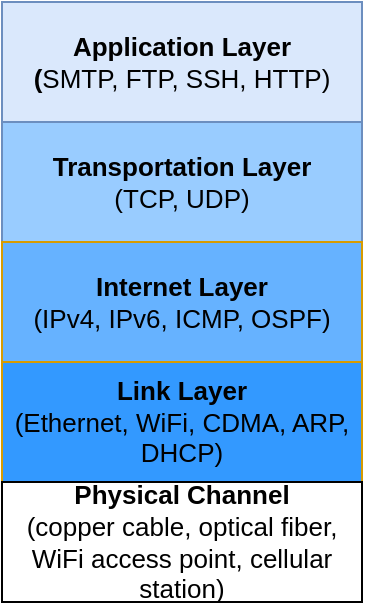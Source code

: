 <mxfile version="12.1.7" type="device" pages="8"><diagram id="N5WH-FDKy4VV2mzbjlAh" name="network-layered-architecture"><mxGraphModel dx="786" dy="580" grid="1" gridSize="10" guides="1" tooltips="1" connect="1" arrows="1" fold="1" page="1" pageScale="1" pageWidth="850" pageHeight="1100" math="0" shadow="0"><root><mxCell id="0"/><mxCell id="1" parent="0"/><mxCell id="xEdpeufre_Du7Y-SVUh3-1" value="&lt;font style=&quot;font-size: 13px;&quot;&gt;&lt;b style=&quot;font-size: 13px;&quot;&gt;Application Layer&lt;br style=&quot;font-size: 13px;&quot;&gt;(&lt;/b&gt;&lt;span style=&quot;font-size: 13px;&quot;&gt;SMTP, FTP, SSH, HTTP)&lt;/span&gt;&lt;b style=&quot;font-size: 13px;&quot;&gt;&lt;br style=&quot;font-size: 13px;&quot;&gt;&lt;/b&gt;&lt;/font&gt;" style="rounded=0;whiteSpace=wrap;html=1;fillColor=#dae8fc;strokeColor=#6c8ebf;fontSize=13;" parent="1" vertex="1"><mxGeometry x="240" y="100" width="180" height="60" as="geometry"/></mxCell><mxCell id="xEdpeufre_Du7Y-SVUh3-2" value="&lt;font style=&quot;font-size: 13px;&quot;&gt;&lt;b style=&quot;font-size: 13px;&quot;&gt;Transportation Layer&lt;/b&gt;&lt;br style=&quot;font-size: 13px;&quot;&gt;(TCP, UDP)&lt;b style=&quot;font-size: 13px;&quot;&gt;&lt;br style=&quot;font-size: 13px;&quot;&gt;&lt;/b&gt;&lt;/font&gt;" style="rounded=0;whiteSpace=wrap;html=1;fillColor=#99CCFF;strokeColor=#6c8ebf;fontSize=13;" parent="1" vertex="1"><mxGeometry x="240" y="160" width="180" height="60" as="geometry"/></mxCell><mxCell id="xEdpeufre_Du7Y-SVUh3-3" value="&lt;font style=&quot;font-size: 13px;&quot;&gt;&lt;b style=&quot;font-size: 13px;&quot;&gt;Internet Layer&lt;/b&gt;&lt;br style=&quot;font-size: 13px;&quot;&gt;(IPv4, IPv6, ICMP, OSPF)&lt;b style=&quot;font-size: 13px;&quot;&gt;&lt;br style=&quot;font-size: 13px;&quot;&gt;&lt;/b&gt;&lt;/font&gt;" style="rounded=0;whiteSpace=wrap;html=1;fillColor=#66B2FF;strokeColor=#d79b00;fontSize=13;" parent="1" vertex="1"><mxGeometry x="240" y="220" width="180" height="60" as="geometry"/></mxCell><mxCell id="xEdpeufre_Du7Y-SVUh3-4" value="&lt;font style=&quot;font-size: 13px;&quot;&gt;&lt;b style=&quot;font-size: 13px;&quot;&gt;Link Layer&lt;/b&gt;&lt;br style=&quot;font-size: 13px;&quot;&gt;(Ethernet, WiFi, CDMA, ARP, DHCP)&lt;b style=&quot;font-size: 13px;&quot;&gt;&lt;br style=&quot;font-size: 13px;&quot;&gt;&lt;/b&gt;&lt;/font&gt;" style="rounded=0;whiteSpace=wrap;html=1;fillColor=#3399FF;strokeColor=#d79b00;fontSize=13;" parent="1" vertex="1"><mxGeometry x="240" y="280" width="180" height="60" as="geometry"/></mxCell><mxCell id="xEdpeufre_Du7Y-SVUh3-5" value="&lt;font style=&quot;font-size: 13px&quot;&gt;&lt;b style=&quot;font-size: 13px&quot;&gt;Physical Channel&lt;/b&gt;&lt;br style=&quot;font-size: 13px&quot;&gt;(copper cable, optical fiber, WiFi access point, cellular station)&lt;b style=&quot;font-size: 13px&quot;&gt;&lt;br style=&quot;font-size: 13px&quot;&gt;&lt;/b&gt;&lt;/font&gt;" style="rounded=0;whiteSpace=wrap;html=1;fontSize=13;" parent="1" vertex="1"><mxGeometry x="240" y="340" width="180" height="60" as="geometry"/></mxCell></root></mxGraphModel></diagram><diagram id="83X5MhMAEe14FycQTXVg" name="shared-ethernet"><mxGraphModel dx="786" dy="580" grid="1" gridSize="10" guides="1" tooltips="1" connect="1" arrows="1" fold="1" page="1" pageScale="1" pageWidth="850" pageHeight="1100" math="0" shadow="0"><root><mxCell id="hgbHcH4d3fSDLIjM1LNI-0"/><mxCell id="hgbHcH4d3fSDLIjM1LNI-1" parent="hgbHcH4d3fSDLIjM1LNI-0"/><mxCell id="hgbHcH4d3fSDLIjM1LNI-21" style="edgeStyle=orthogonalEdgeStyle;rounded=0;orthogonalLoop=1;jettySize=auto;html=1;endArrow=none;endFill=0;" edge="1" parent="hgbHcH4d3fSDLIjM1LNI-1" source="hgbHcH4d3fSDLIjM1LNI-10"><mxGeometry relative="1" as="geometry"><mxPoint x="451.3" y="260" as="targetPoint"/></mxGeometry></mxCell><mxCell id="hgbHcH4d3fSDLIjM1LNI-10" value="" style="points=[];aspect=fixed;html=1;align=center;shadow=0;dashed=0;image;image=img/lib/allied_telesis/computer_and_terminals/Server_Desktop.svg;" vertex="1" parent="hgbHcH4d3fSDLIjM1LNI-1"><mxGeometry x="430" y="158" width="42.6" height="54" as="geometry"/></mxCell><mxCell id="hgbHcH4d3fSDLIjM1LNI-16" style="rounded=0;orthogonalLoop=1;jettySize=auto;html=1;endArrow=none;endFill=0;" edge="1" parent="hgbHcH4d3fSDLIjM1LNI-1" source="hgbHcH4d3fSDLIjM1LNI-11"><mxGeometry relative="1" as="geometry"><mxPoint x="275.8" y="260" as="targetPoint"/></mxGeometry></mxCell><mxCell id="hgbHcH4d3fSDLIjM1LNI-11" value="" style="points=[];aspect=fixed;html=1;align=center;shadow=0;dashed=0;image;image=img/lib/allied_telesis/computer_and_terminals/Personal_Computer.svg;" vertex="1" parent="hgbHcH4d3fSDLIjM1LNI-1"><mxGeometry x="253" y="150" width="45.6" height="61.8" as="geometry"/></mxCell><mxCell id="hgbHcH4d3fSDLIjM1LNI-17" style="edgeStyle=orthogonalEdgeStyle;rounded=0;orthogonalLoop=1;jettySize=auto;html=1;startArrow=none;startFill=0;endArrow=none;endFill=0;" edge="1" parent="hgbHcH4d3fSDLIjM1LNI-1" source="hgbHcH4d3fSDLIjM1LNI-13"><mxGeometry relative="1" as="geometry"><mxPoint x="320" y="260" as="targetPoint"/></mxGeometry></mxCell><mxCell id="hgbHcH4d3fSDLIjM1LNI-13" value="" style="points=[];aspect=fixed;html=1;align=center;shadow=0;dashed=0;image;image=img/lib/allied_telesis/computer_and_terminals/Personal_Computer.svg;" vertex="1" parent="hgbHcH4d3fSDLIjM1LNI-1"><mxGeometry x="253" y="280" width="45.6" height="61.8" as="geometry"/></mxCell><mxCell id="hgbHcH4d3fSDLIjM1LNI-20" style="edgeStyle=orthogonalEdgeStyle;rounded=0;orthogonalLoop=1;jettySize=auto;html=1;endArrow=none;endFill=0;" edge="1" parent="hgbHcH4d3fSDLIjM1LNI-1" source="hgbHcH4d3fSDLIjM1LNI-14"><mxGeometry relative="1" as="geometry"><mxPoint x="370" y="260" as="targetPoint"/></mxGeometry></mxCell><mxCell id="hgbHcH4d3fSDLIjM1LNI-14" value="" style="points=[];aspect=fixed;html=1;align=center;shadow=0;dashed=0;image;image=img/lib/allied_telesis/computer_and_terminals/Personal_Computer_Wireless.svg;" vertex="1" parent="hgbHcH4d3fSDLIjM1LNI-1"><mxGeometry x="399" y="278" width="63" height="64.2" as="geometry"/></mxCell><mxCell id="hgbHcH4d3fSDLIjM1LNI-15" value="" style="endArrow=none;html=1;strokeWidth=4;strokeColor=#666666;" edge="1" parent="hgbHcH4d3fSDLIjM1LNI-1"><mxGeometry width="50" height="50" relative="1" as="geometry"><mxPoint x="200" y="260" as="sourcePoint"/><mxPoint x="520" y="260" as="targetPoint"/></mxGeometry></mxCell><mxCell id="hgbHcH4d3fSDLIjM1LNI-22" value="Shared Ethernet Segment" style="text;html=1;resizable=0;points=[];align=center;verticalAlign=middle;labelBackgroundColor=#ffffff;" vertex="1" connectable="0" parent="hgbHcH4d3fSDLIjM1LNI-15"><mxGeometry x="0.863" y="1" relative="1" as="geometry"><mxPoint x="-136" y="-19" as="offset"/></mxGeometry></mxCell></root></mxGraphModel></diagram><diagram id="f-5e0aQzn9LsK-BA9tgj" name="switched-ethernet"><mxGraphModel dx="786" dy="580" grid="1" gridSize="10" guides="1" tooltips="1" connect="1" arrows="1" fold="1" page="1" pageScale="1" pageWidth="850" pageHeight="1100" math="0" shadow="0"><root><mxCell id="sKe9EI59sAZ4PBeUsEmw-0"/><mxCell id="sKe9EI59sAZ4PBeUsEmw-1" parent="sKe9EI59sAZ4PBeUsEmw-0"/><mxCell id="NRZQnca5GxieoEm_bszK-1" value="" style="fontColor=#0066CC;verticalAlign=top;verticalLabelPosition=bottom;labelPosition=center;align=center;html=1;outlineConnect=0;fillColor=#CCCCCC;strokeColor=#6881B3;gradientColor=none;gradientDirection=north;strokeWidth=2;shape=mxgraph.networks.switch;" vertex="1" parent="sKe9EI59sAZ4PBeUsEmw-1"><mxGeometry x="310" y="250" width="100" height="30" as="geometry"/></mxCell><mxCell id="io1AxzkCJ_hdb47ASf25-0" style="rounded=0;orthogonalLoop=1;jettySize=auto;html=1;endArrow=none;endFill=0;entryX=0.95;entryY=0.05;entryDx=0;entryDy=0;entryPerimeter=0;" edge="1" parent="sKe9EI59sAZ4PBeUsEmw-1" source="io1AxzkCJ_hdb47ASf25-1" target="NRZQnca5GxieoEm_bszK-1"><mxGeometry relative="1" as="geometry"><mxPoint x="451.3" y="260" as="targetPoint"/></mxGeometry></mxCell><mxCell id="io1AxzkCJ_hdb47ASf25-1" value="" style="points=[];aspect=fixed;html=1;align=center;shadow=0;dashed=0;image;image=img/lib/allied_telesis/computer_and_terminals/Server_Desktop.svg;" vertex="1" parent="sKe9EI59sAZ4PBeUsEmw-1"><mxGeometry x="430" y="158" width="42.6" height="54" as="geometry"/></mxCell><mxCell id="io1AxzkCJ_hdb47ASf25-2" style="rounded=0;orthogonalLoop=1;jettySize=auto;html=1;endArrow=none;endFill=0;entryX=0.05;entryY=0.05;entryDx=0;entryDy=0;entryPerimeter=0;" edge="1" parent="sKe9EI59sAZ4PBeUsEmw-1" source="io1AxzkCJ_hdb47ASf25-3" target="NRZQnca5GxieoEm_bszK-1"><mxGeometry relative="1" as="geometry"><mxPoint x="310" y="250" as="targetPoint"/></mxGeometry></mxCell><mxCell id="io1AxzkCJ_hdb47ASf25-3" value="" style="points=[];aspect=fixed;html=1;align=center;shadow=0;dashed=0;image;image=img/lib/allied_telesis/computer_and_terminals/Personal_Computer.svg;" vertex="1" parent="sKe9EI59sAZ4PBeUsEmw-1"><mxGeometry x="253" y="150" width="45.6" height="61.8" as="geometry"/></mxCell><mxCell id="io1AxzkCJ_hdb47ASf25-4" style="rounded=0;orthogonalLoop=1;jettySize=auto;html=1;entryX=0.1;entryY=1;entryDx=0;entryDy=0;entryPerimeter=0;endArrow=none;endFill=0;" edge="1" parent="sKe9EI59sAZ4PBeUsEmw-1" source="io1AxzkCJ_hdb47ASf25-5" target="NRZQnca5GxieoEm_bszK-1"><mxGeometry relative="1" as="geometry"><mxPoint x="320" y="260" as="targetPoint"/></mxGeometry></mxCell><mxCell id="io1AxzkCJ_hdb47ASf25-5" value="" style="points=[];aspect=fixed;html=1;align=center;shadow=0;dashed=0;image;image=img/lib/allied_telesis/computer_and_terminals/Personal_Computer.svg;" vertex="1" parent="sKe9EI59sAZ4PBeUsEmw-1"><mxGeometry x="230" y="310" width="45.6" height="61.8" as="geometry"/></mxCell><mxCell id="io1AxzkCJ_hdb47ASf25-6" style="rounded=0;orthogonalLoop=1;jettySize=auto;html=1;endArrow=none;endFill=0;entryX=0.9;entryY=1;entryDx=0;entryDy=0;entryPerimeter=0;" edge="1" parent="sKe9EI59sAZ4PBeUsEmw-1" source="io1AxzkCJ_hdb47ASf25-7" target="NRZQnca5GxieoEm_bszK-1"><mxGeometry relative="1" as="geometry"><mxPoint x="370" y="260" as="targetPoint"/></mxGeometry></mxCell><mxCell id="io1AxzkCJ_hdb47ASf25-7" value="" style="points=[];aspect=fixed;html=1;align=center;shadow=0;dashed=0;image;image=img/lib/allied_telesis/computer_and_terminals/Personal_Computer_Wireless.svg;" vertex="1" parent="sKe9EI59sAZ4PBeUsEmw-1"><mxGeometry x="441" y="307.5" width="63" height="64.2" as="geometry"/></mxCell></root></mxGraphModel></diagram><diagram id="m5gfvQ9Uk66QuV2vN6-H" name="LAN-router"><mxGraphModel dx="786" dy="580" grid="1" gridSize="10" guides="1" tooltips="1" connect="1" arrows="1" fold="1" page="1" pageScale="1" pageWidth="850" pageHeight="1100" math="0" shadow="0"><root><mxCell id="SW8MQI6oHaoPFr5ohr8N-0"/><mxCell id="SW8MQI6oHaoPFr5ohr8N-1" parent="SW8MQI6oHaoPFr5ohr8N-0"/><mxCell id="SW8MQI6oHaoPFr5ohr8N-2" value="Internet" style="ellipse;shape=cloud;whiteSpace=wrap;html=1;" parent="SW8MQI6oHaoPFr5ohr8N-1" vertex="1"><mxGeometry x="510" y="120" width="220" height="140" as="geometry"/></mxCell><mxCell id="WrxyPrZjqbIzay-1HPgS-2" style="edgeStyle=none;rounded=0;orthogonalLoop=1;jettySize=auto;html=1;startArrow=none;startFill=0;endArrow=none;endFill=0;strokeColor=#666666;strokeWidth=1;entryX=0;entryY=0.5;entryDx=0;entryDy=0;" parent="SW8MQI6oHaoPFr5ohr8N-1" source="SW8MQI6oHaoPFr5ohr8N-4" target="WrxyPrZjqbIzay-1HPgS-6" edge="1"><mxGeometry relative="1" as="geometry"><mxPoint x="413" y="190" as="targetPoint"/></mxGeometry></mxCell><mxCell id="SW8MQI6oHaoPFr5ohr8N-4" value="" style="fontColor=#0066CC;verticalAlign=top;verticalLabelPosition=bottom;labelPosition=center;align=center;html=1;outlineConnect=0;fillColor=#CCCCCC;strokeColor=#6881B3;gradientColor=none;gradientDirection=north;strokeWidth=2;shape=mxgraph.networks.switch;" parent="SW8MQI6oHaoPFr5ohr8N-1" vertex="1"><mxGeometry x="240" y="175" width="100" height="30" as="geometry"/></mxCell><mxCell id="WrxyPrZjqbIzay-1HPgS-1" style="edgeStyle=none;rounded=0;orthogonalLoop=1;jettySize=auto;html=1;startArrow=none;startFill=0;endArrow=none;endFill=0;strokeColor=#666666;strokeWidth=1;" parent="SW8MQI6oHaoPFr5ohr8N-1" source="WrxyPrZjqbIzay-1HPgS-0" target="SW8MQI6oHaoPFr5ohr8N-4" edge="1"><mxGeometry relative="1" as="geometry"/></mxCell><mxCell id="WrxyPrZjqbIzay-1HPgS-0" value="" style="points=[];aspect=fixed;html=1;align=center;shadow=0;dashed=0;image;image=img/lib/allied_telesis/computer_and_terminals/Personal_Computer.svg;" parent="SW8MQI6oHaoPFr5ohr8N-1" vertex="1"><mxGeometry x="200" y="290" width="45.6" height="61.8" as="geometry"/></mxCell><mxCell id="WrxyPrZjqbIzay-1HPgS-5" style="edgeStyle=none;rounded=0;orthogonalLoop=1;jettySize=auto;html=1;entryX=0.9;entryY=1;entryDx=0;entryDy=0;entryPerimeter=0;startArrow=none;startFill=0;endArrow=none;endFill=0;strokeColor=#666666;strokeWidth=1;" parent="SW8MQI6oHaoPFr5ohr8N-1" source="WrxyPrZjqbIzay-1HPgS-4" target="SW8MQI6oHaoPFr5ohr8N-4" edge="1"><mxGeometry relative="1" as="geometry"/></mxCell><mxCell id="WrxyPrZjqbIzay-1HPgS-4" value="" style="points=[];aspect=fixed;html=1;align=center;shadow=0;dashed=0;image;image=img/lib/allied_telesis/computer_and_terminals/Server_Desktop.svg;" parent="SW8MQI6oHaoPFr5ohr8N-1" vertex="1"><mxGeometry x="340" y="290" width="42.6" height="54" as="geometry"/></mxCell><mxCell id="WrxyPrZjqbIzay-1HPgS-7" style="edgeStyle=none;rounded=0;orthogonalLoop=1;jettySize=auto;html=1;entryX=0.091;entryY=0.5;entryDx=0;entryDy=0;entryPerimeter=0;startArrow=none;startFill=0;endArrow=none;endFill=0;strokeColor=#666666;strokeWidth=1;" parent="SW8MQI6oHaoPFr5ohr8N-1" source="WrxyPrZjqbIzay-1HPgS-6" target="SW8MQI6oHaoPFr5ohr8N-2" edge="1"><mxGeometry relative="1" as="geometry"/></mxCell><mxCell id="WrxyPrZjqbIzay-1HPgS-6" value="" style="image;html=1;labelBackgroundColor=#ffffff;image=img/lib/clip_art/networking/Router_Icon_128x128.png" parent="SW8MQI6oHaoPFr5ohr8N-1" vertex="1"><mxGeometry x="400" y="150" width="80" height="80" as="geometry"/></mxCell><mxCell id="WrxyPrZjqbIzay-1HPgS-9" style="edgeStyle=none;rounded=0;orthogonalLoop=1;jettySize=auto;html=1;startArrow=none;startFill=0;endArrow=none;endFill=0;strokeColor=#666666;strokeWidth=1;" parent="SW8MQI6oHaoPFr5ohr8N-1" source="WrxyPrZjqbIzay-1HPgS-8" target="SW8MQI6oHaoPFr5ohr8N-4" edge="1"><mxGeometry relative="1" as="geometry"/></mxCell><mxCell id="WrxyPrZjqbIzay-1HPgS-8" value="" style="points=[];aspect=fixed;html=1;align=center;shadow=0;dashed=0;image;image=img/lib/allied_telesis/computer_and_terminals/Personal_Computer.svg;" parent="SW8MQI6oHaoPFr5ohr8N-1" vertex="1"><mxGeometry x="217" y="30" width="45.6" height="61.8" as="geometry"/></mxCell></root></mxGraphModel></diagram><diagram id="lmm2cvnJr9zCnpWpp9Vv" name="UDP-demultiplexing"><mxGraphModel dx="786" dy="580" grid="1" gridSize="10" guides="1" tooltips="1" connect="1" arrows="1" fold="1" page="1" pageScale="1" pageWidth="850" pageHeight="1100" math="0" shadow="0"><root><mxCell id="q7JZqt1EQoIQTVuppR_x-0"/><mxCell id="q7JZqt1EQoIQTVuppR_x-1" parent="q7JZqt1EQoIQTVuppR_x-0"/><mxCell id="q7JZqt1EQoIQTVuppR_x-2" value="&lt;b&gt;Server C&lt;/b&gt;" style="points=[];aspect=fixed;html=1;align=center;shadow=0;dashed=0;image;image=img/lib/allied_telesis/computer_and_terminals/Personal_Computer.svg;" parent="q7JZqt1EQoIQTVuppR_x-1" vertex="1"><mxGeometry x="510" y="150" width="45.6" height="61.8" as="geometry"/></mxCell><mxCell id="q7JZqt1EQoIQTVuppR_x-6" style="edgeStyle=orthogonalEdgeStyle;rounded=0;orthogonalLoop=1;jettySize=auto;html=1;" parent="q7JZqt1EQoIQTVuppR_x-1" source="q7JZqt1EQoIQTVuppR_x-3" target="q7JZqt1EQoIQTVuppR_x-2" edge="1"><mxGeometry relative="1" as="geometry"/></mxCell><mxCell id="q7JZqt1EQoIQTVuppR_x-3" value="Host A" style="points=[];aspect=fixed;html=1;align=center;shadow=0;dashed=0;image;image=img/lib/allied_telesis/computer_and_terminals/Personal_Computer.svg;fontStyle=1" parent="q7JZqt1EQoIQTVuppR_x-1" vertex="1"><mxGeometry x="190" y="150" width="45.6" height="61.8" as="geometry"/></mxCell><mxCell id="q7JZqt1EQoIQTVuppR_x-9" value="&lt;font color=&quot;#0000ff&quot;&gt;Soure Port: 10913&lt;/font&gt;&lt;br&gt;&lt;font color=&quot;#009900&quot;&gt;Destination Port: 45089&lt;/font&gt;" style="shape=process;whiteSpace=wrap;html=1;backgroundOutline=1;labelBackgroundColor=#FFFFCC;" parent="q7JZqt1EQoIQTVuppR_x-1" vertex="1"><mxGeometry x="305" y="110" width="120" height="60" as="geometry"/></mxCell><mxCell id="q7JZqt1EQoIQTVuppR_x-10" value="&lt;font color=&quot;#0000ff&quot;&gt;Soure Port: 20825&lt;/font&gt;&lt;br&gt;&lt;font color=&quot;#009900&quot;&gt;Destination Port: 45089&lt;/font&gt;" style="shape=process;whiteSpace=wrap;html=1;backgroundOutline=1;labelBackgroundColor=#FFFFCC;" parent="q7JZqt1EQoIQTVuppR_x-1" vertex="1"><mxGeometry x="300" y="200" width="120" height="60" as="geometry"/></mxCell><mxCell id="q7JZqt1EQoIQTVuppR_x-11" style="edgeStyle=orthogonalEdgeStyle;rounded=0;orthogonalLoop=1;jettySize=auto;html=1;" parent="q7JZqt1EQoIQTVuppR_x-1" edge="1"><mxGeometry relative="1" as="geometry"><mxPoint x="245.6" y="190.9" as="sourcePoint"/><mxPoint x="520" y="190.9" as="targetPoint"/></mxGeometry></mxCell><mxCell id="q7JZqt1EQoIQTVuppR_x-13" style="edgeStyle=orthogonalEdgeStyle;rounded=0;orthogonalLoop=1;jettySize=auto;html=1;" parent="q7JZqt1EQoIQTVuppR_x-1" source="q7JZqt1EQoIQTVuppR_x-12" target="q7JZqt1EQoIQTVuppR_x-2" edge="1"><mxGeometry relative="1" as="geometry"/></mxCell><mxCell id="q7JZqt1EQoIQTVuppR_x-12" value="Host B" style="points=[];aspect=fixed;html=1;align=center;shadow=0;dashed=0;image;image=img/lib/allied_telesis/computer_and_terminals/Personal_Computer.svg;fontStyle=1" parent="q7JZqt1EQoIQTVuppR_x-1" vertex="1"><mxGeometry x="200" y="290" width="45.6" height="61.8" as="geometry"/></mxCell><mxCell id="q7JZqt1EQoIQTVuppR_x-14" value="&lt;font color=&quot;#0000ff&quot;&gt;Soure Port: 20825&lt;/font&gt;&lt;br&gt;&lt;font color=&quot;#009900&quot;&gt;Destination Port: 45089&lt;/font&gt;" style="shape=process;whiteSpace=wrap;html=1;backgroundOutline=1;labelBackgroundColor=#CCFFCC;" parent="q7JZqt1EQoIQTVuppR_x-1" vertex="1"><mxGeometry x="320" y="330" width="120" height="60" as="geometry"/></mxCell><mxCell id="q7JZqt1EQoIQTVuppR_x-15" value="UDP_Socket(port: 45089)" style="ellipse;whiteSpace=wrap;html=1;labelBackgroundColor=none;fontColor=#333333;fillColor=#f5f5f5;strokeColor=#666666;" parent="q7JZqt1EQoIQTVuppR_x-1" vertex="1"><mxGeometry x="555.5" y="120" width="120" height="80" as="geometry"/></mxCell></root></mxGraphModel></diagram><diagram name="TCP-demultiplexing" id="UCFA-wBQHkRfuzJOSshC"><mxGraphModel dx="786" dy="580" grid="1" gridSize="10" guides="1" tooltips="1" connect="1" arrows="1" fold="1" page="1" pageScale="1" pageWidth="850" pageHeight="1100" math="0" shadow="0"><root><mxCell id="Haqi4jhD5pnxJBfS-MpN-0"/><mxCell id="Haqi4jhD5pnxJBfS-MpN-1" parent="Haqi4jhD5pnxJBfS-MpN-0"/><mxCell id="Haqi4jhD5pnxJBfS-MpN-2" value="&lt;b&gt;Server C&lt;/b&gt;" style="points=[];aspect=fixed;html=1;align=center;shadow=0;dashed=0;image;image=img/lib/allied_telesis/computer_and_terminals/Personal_Computer.svg;" vertex="1" parent="Haqi4jhD5pnxJBfS-MpN-1"><mxGeometry x="510" y="150" width="45.6" height="61.8" as="geometry"/></mxCell><mxCell id="Haqi4jhD5pnxJBfS-MpN-3" style="edgeStyle=orthogonalEdgeStyle;rounded=0;orthogonalLoop=1;jettySize=auto;html=1;" edge="1" parent="Haqi4jhD5pnxJBfS-MpN-1" source="Haqi4jhD5pnxJBfS-MpN-4" target="Haqi4jhD5pnxJBfS-MpN-2"><mxGeometry relative="1" as="geometry"/></mxCell><mxCell id="Haqi4jhD5pnxJBfS-MpN-4" value="Host A (162.201.1.123)" style="points=[];aspect=fixed;html=1;align=center;shadow=0;dashed=0;image;image=img/lib/allied_telesis/computer_and_terminals/Personal_Computer.svg;fontStyle=1" vertex="1" parent="Haqi4jhD5pnxJBfS-MpN-1"><mxGeometry x="190" y="150" width="45.6" height="61.8" as="geometry"/></mxCell><mxCell id="Haqi4jhD5pnxJBfS-MpN-5" value="&lt;font color=&quot;#0000ff&quot;&gt;Soure Port: 10913&lt;/font&gt;&lt;br&gt;&lt;font color=&quot;#009900&quot;&gt;Destination Port: 45089&lt;/font&gt;" style="shape=process;whiteSpace=wrap;html=1;backgroundOutline=1;labelBackgroundColor=#FFFFCC;" vertex="1" parent="Haqi4jhD5pnxJBfS-MpN-1"><mxGeometry x="305" y="110" width="120" height="60" as="geometry"/></mxCell><mxCell id="Haqi4jhD5pnxJBfS-MpN-6" value="&lt;font color=&quot;#0000ff&quot;&gt;Soure Port: 20825&lt;/font&gt;&lt;br&gt;&lt;font color=&quot;#009900&quot;&gt;Destination Port: 45089&lt;/font&gt;" style="shape=process;whiteSpace=wrap;html=1;backgroundOutline=1;labelBackgroundColor=#FFCC99;" vertex="1" parent="Haqi4jhD5pnxJBfS-MpN-1"><mxGeometry x="300" y="200" width="120" height="60" as="geometry"/></mxCell><mxCell id="Haqi4jhD5pnxJBfS-MpN-7" style="edgeStyle=orthogonalEdgeStyle;rounded=0;orthogonalLoop=1;jettySize=auto;html=1;" edge="1" parent="Haqi4jhD5pnxJBfS-MpN-1"><mxGeometry relative="1" as="geometry"><mxPoint x="245.6" y="190.9" as="sourcePoint"/><mxPoint x="520" y="190.9" as="targetPoint"/></mxGeometry></mxCell><mxCell id="Haqi4jhD5pnxJBfS-MpN-8" style="edgeStyle=orthogonalEdgeStyle;rounded=0;orthogonalLoop=1;jettySize=auto;html=1;" edge="1" parent="Haqi4jhD5pnxJBfS-MpN-1" source="Haqi4jhD5pnxJBfS-MpN-9" target="Haqi4jhD5pnxJBfS-MpN-2"><mxGeometry relative="1" as="geometry"/></mxCell><mxCell id="Haqi4jhD5pnxJBfS-MpN-9" value="Host B (157.211.12.9)" style="points=[];aspect=fixed;html=1;align=center;shadow=0;dashed=0;image;image=img/lib/allied_telesis/computer_and_terminals/Personal_Computer.svg;fontStyle=1" vertex="1" parent="Haqi4jhD5pnxJBfS-MpN-1"><mxGeometry x="200" y="290" width="45.6" height="61.8" as="geometry"/></mxCell><mxCell id="Haqi4jhD5pnxJBfS-MpN-10" value="&lt;font color=&quot;#0000ff&quot;&gt;Soure Port: 20825&lt;/font&gt;&lt;br&gt;&lt;font color=&quot;#009900&quot;&gt;Destination Port: 45089&lt;/font&gt;" style="shape=process;whiteSpace=wrap;html=1;backgroundOutline=1;labelBackgroundColor=#CCFFCC;" vertex="1" parent="Haqi4jhD5pnxJBfS-MpN-1"><mxGeometry x="320" y="330" width="120" height="60" as="geometry"/></mxCell><mxCell id="Haqi4jhD5pnxJBfS-MpN-11" value="&lt;b&gt;TCP_Socket&lt;/b&gt;(peer_IP: 162.201.1.123, peer_port: 10913, my_port: 45089)" style="ellipse;whiteSpace=wrap;html=1;labelBackgroundColor=none;fillColor=#FFFFCC;strokeColor=#36393d;" vertex="1" parent="Haqi4jhD5pnxJBfS-MpN-1"><mxGeometry x="540" y="80" width="120" height="80" as="geometry"/></mxCell><mxCell id="Haqi4jhD5pnxJBfS-MpN-15" value="&lt;b&gt;TCP_Socket&lt;/b&gt;(peer_IP: 162.201.1.123, peer_port: 20825, my_port: 45089)" style="ellipse;whiteSpace=wrap;html=1;labelBackgroundColor=none;fillColor=#ffcc99;strokeColor=#36393d;" vertex="1" parent="Haqi4jhD5pnxJBfS-MpN-1"><mxGeometry x="574.5" y="101" width="120" height="80" as="geometry"/></mxCell><mxCell id="Haqi4jhD5pnxJBfS-MpN-16" value="&lt;b&gt;TCP_Socket&lt;/b&gt;(peer_IP: 157.211.12.9, peer_port: 20825, my_port: 45089)" style="ellipse;whiteSpace=wrap;html=1;labelBackgroundColor=none;fillColor=#CCFFCC;strokeColor=#36393d;" vertex="1" parent="Haqi4jhD5pnxJBfS-MpN-1"><mxGeometry x="600" y="123" width="120" height="80" as="geometry"/></mxCell></root></mxGraphModel></diagram><diagram id="qudyraApXjfaQTyAFSRT" name="UDP-segment"><mxGraphModel dx="786" dy="580" grid="1" gridSize="10" guides="1" tooltips="1" connect="1" arrows="1" fold="1" page="1" pageScale="1" pageWidth="850" pageHeight="1100" math="0" shadow="0"><root><mxCell id="R0PR9_vq9E3G6LsQ6idj-0"/><mxCell id="R0PR9_vq9E3G6LsQ6idj-1" parent="R0PR9_vq9E3G6LsQ6idj-0"/><mxCell id="R0PR9_vq9E3G6LsQ6idj-2" value="&lt;b&gt;Source port #&lt;/b&gt;" style="rounded=0;whiteSpace=wrap;html=1;labelBackgroundColor=none;fillColor=#dae8fc;strokeColor=#6c8ebf;" vertex="1" parent="R0PR9_vq9E3G6LsQ6idj-1"><mxGeometry x="200" y="160" width="120" height="40" as="geometry"/></mxCell><mxCell id="R0PR9_vq9E3G6LsQ6idj-3" value="&lt;b&gt;Destination port #&lt;/b&gt;" style="rounded=0;whiteSpace=wrap;html=1;labelBackgroundColor=none;fillColor=#dae8fc;strokeColor=#6c8ebf;" vertex="1" parent="R0PR9_vq9E3G6LsQ6idj-1"><mxGeometry x="320" y="160" width="120" height="40" as="geometry"/></mxCell><mxCell id="R0PR9_vq9E3G6LsQ6idj-4" value="&lt;b&gt;Length&lt;/b&gt;" style="rounded=0;whiteSpace=wrap;html=1;labelBackgroundColor=none;fillColor=#dae8fc;strokeColor=#6c8ebf;" vertex="1" parent="R0PR9_vq9E3G6LsQ6idj-1"><mxGeometry x="200" y="202" width="120" height="40" as="geometry"/></mxCell><mxCell id="R0PR9_vq9E3G6LsQ6idj-5" value="&lt;b&gt;Checksum&lt;/b&gt;" style="rounded=0;whiteSpace=wrap;html=1;labelBackgroundColor=none;fillColor=#dae8fc;strokeColor=#6c8ebf;" vertex="1" parent="R0PR9_vq9E3G6LsQ6idj-1"><mxGeometry x="320" y="202" width="120" height="40" as="geometry"/></mxCell><mxCell id="R0PR9_vq9E3G6LsQ6idj-6" value="&lt;b&gt;Application data&lt;br&gt;&lt;/b&gt;" style="rounded=0;whiteSpace=wrap;html=1;labelBackgroundColor=none;fillColor=#dae8fc;strokeColor=#6c8ebf;" vertex="1" parent="R0PR9_vq9E3G6LsQ6idj-1"><mxGeometry x="200" y="244" width="240" height="76" as="geometry"/></mxCell><mxCell id="R0PR9_vq9E3G6LsQ6idj-7" value="" style="endArrow=classic;startArrow=classic;html=1;" edge="1" parent="R0PR9_vq9E3G6LsQ6idj-1"><mxGeometry width="50" height="50" relative="1" as="geometry"><mxPoint x="200" y="140" as="sourcePoint"/><mxPoint x="440" y="140" as="targetPoint"/></mxGeometry></mxCell><mxCell id="R0PR9_vq9E3G6LsQ6idj-8" value="&lt;b&gt;&lt;font color=&quot;#0000ff&quot;&gt;32 bits&lt;/font&gt;&lt;/b&gt;" style="text;html=1;resizable=0;points=[];autosize=1;align=left;verticalAlign=top;spacingTop=-4;" vertex="1" parent="R0PR9_vq9E3G6LsQ6idj-1"><mxGeometry x="295" y="120" width="50" height="20" as="geometry"/></mxCell></root></mxGraphModel></diagram><diagram id="ve5FNzEVUhjvyHeYm3aM" name="window-slice"><mxGraphModel dx="786" dy="580" grid="1" gridSize="10" guides="1" tooltips="1" connect="1" arrows="1" fold="1" page="1" pageScale="1" pageWidth="850" pageHeight="1100" math="0" shadow="0"><root><mxCell id="EcJa18K8lYhDREkkkWKb-0"/><mxCell id="EcJa18K8lYhDREkkkWKb-1" parent="EcJa18K8lYhDREkkkWKb-0"/><mxCell id="EcJa18K8lYhDREkkkWKb-2" value="&lt;b&gt;1&lt;/b&gt;" style="rounded=0;whiteSpace=wrap;html=1;labelBackgroundColor=none;fillColor=#f5f5f5;strokeColor=#666666;fontColor=#333333;" vertex="1" parent="EcJa18K8lYhDREkkkWKb-1"><mxGeometry x="200" y="160" width="30" height="60" as="geometry"/></mxCell><mxCell id="EcJa18K8lYhDREkkkWKb-4" value="&lt;b&gt;2&lt;/b&gt;" style="rounded=0;whiteSpace=wrap;html=1;labelBackgroundColor=none;fillColor=#f5f5f5;strokeColor=#666666;fontColor=#333333;" vertex="1" parent="EcJa18K8lYhDREkkkWKb-1"><mxGeometry x="230" y="160" width="30" height="60" as="geometry"/></mxCell><mxCell id="EcJa18K8lYhDREkkkWKb-5" value="&lt;b&gt;3&lt;/b&gt;" style="rounded=0;whiteSpace=wrap;html=1;labelBackgroundColor=none;fillColor=#f5f5f5;strokeColor=#666666;fontColor=#333333;" vertex="1" parent="EcJa18K8lYhDREkkkWKb-1"><mxGeometry x="260" y="160" width="30" height="60" as="geometry"/></mxCell><mxCell id="EcJa18K8lYhDREkkkWKb-6" value="&lt;b&gt;4&lt;/b&gt;" style="rounded=0;whiteSpace=wrap;html=1;labelBackgroundColor=none;fillColor=#f5f5f5;strokeColor=#666666;fontColor=#333333;" vertex="1" parent="EcJa18K8lYhDREkkkWKb-1"><mxGeometry x="290" y="160" width="30" height="60" as="geometry"/></mxCell><mxCell id="EcJa18K8lYhDREkkkWKb-7" value="&lt;b&gt;5&lt;/b&gt;" style="rounded=0;whiteSpace=wrap;html=1;labelBackgroundColor=none;fillColor=#f5f5f5;strokeColor=#666666;fontColor=#333333;" vertex="1" parent="EcJa18K8lYhDREkkkWKb-1"><mxGeometry x="320" y="160" width="30" height="60" as="geometry"/></mxCell><mxCell id="EcJa18K8lYhDREkkkWKb-9" value="&lt;b&gt;6&lt;/b&gt;" style="rounded=0;whiteSpace=wrap;html=1;labelBackgroundColor=none;fillColor=#f5f5f5;strokeColor=#666666;fontColor=#333333;" vertex="1" parent="EcJa18K8lYhDREkkkWKb-1"><mxGeometry x="350" y="160" width="30" height="60" as="geometry"/></mxCell><mxCell id="EcJa18K8lYhDREkkkWKb-10" value="&lt;b&gt;7&lt;/b&gt;" style="rounded=0;whiteSpace=wrap;html=1;labelBackgroundColor=none;fillColor=#f5f5f5;strokeColor=#666666;fontColor=#333333;" vertex="1" parent="EcJa18K8lYhDREkkkWKb-1"><mxGeometry x="380" y="160" width="30" height="60" as="geometry"/></mxCell><mxCell id="EcJa18K8lYhDREkkkWKb-11" value="&lt;b&gt;8&lt;/b&gt;" style="rounded=0;whiteSpace=wrap;html=1;labelBackgroundColor=none;fillColor=#f5f5f5;strokeColor=#666666;fontColor=#333333;" vertex="1" parent="EcJa18K8lYhDREkkkWKb-1"><mxGeometry x="410" y="160" width="30" height="60" as="geometry"/></mxCell><mxCell id="EcJa18K8lYhDREkkkWKb-12" value="&lt;b&gt;9&lt;/b&gt;" style="rounded=0;whiteSpace=wrap;html=1;labelBackgroundColor=none;fillColor=#f5f5f5;strokeColor=#666666;fontColor=#333333;" vertex="1" parent="EcJa18K8lYhDREkkkWKb-1"><mxGeometry x="440" y="160" width="30" height="60" as="geometry"/></mxCell><mxCell id="EcJa18K8lYhDREkkkWKb-13" value="" style="endArrow=none;dashed=1;html=1;" edge="1" parent="EcJa18K8lYhDREkkkWKb-1"><mxGeometry width="50" height="50" relative="1" as="geometry"><mxPoint x="480" y="190" as="sourcePoint"/><mxPoint x="540" y="190" as="targetPoint"/></mxGeometry></mxCell><mxCell id="EcJa18K8lYhDREkkkWKb-14" value="Segments" style="text;html=1;strokeColor=none;fillColor=none;align=center;verticalAlign=middle;whiteSpace=wrap;rounded=0;labelBackgroundColor=none;fontStyle=1" vertex="1" parent="EcJa18K8lYhDREkkkWKb-1"><mxGeometry x="530" y="140" width="40" height="20" as="geometry"/></mxCell><mxCell id="EcJa18K8lYhDREkkkWKb-15" value="" style="rounded=0;whiteSpace=wrap;html=1;labelBackgroundColor=none;opacity=10;strokeColor=#000000;gradientColor=none;fillColor=#000000;strokeWidth=5;perimeterSpacing=0;backgroundOutline=0;" vertex="1" parent="EcJa18K8lYhDREkkkWKb-1"><mxGeometry x="260" y="140" width="150" height="100" as="geometry"/></mxCell><mxCell id="EcJa18K8lYhDREkkkWKb-16" value="Window" style="text;html=1;resizable=0;points=[];autosize=1;align=left;verticalAlign=top;spacingTop=-4;" vertex="1" parent="EcJa18K8lYhDREkkkWKb-1"><mxGeometry x="300" y="250" width="60" height="20" as="geometry"/></mxCell></root></mxGraphModel></diagram></mxfile>